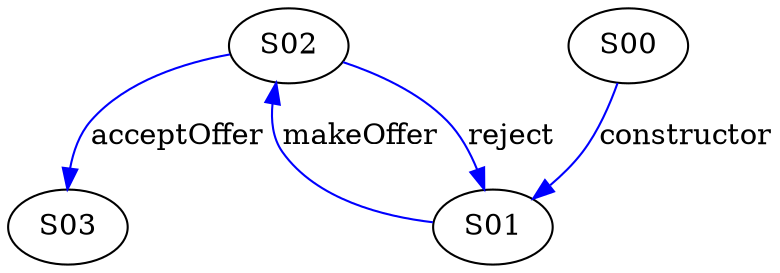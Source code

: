 digraph {

S02->S01 [label="reject", style="", color="blue"]
S00->S01 [label="constructor", style="", color="blue"]
S01->S02 [label="makeOffer", style="", color="blue"]
S02->S03 [label="acceptOffer", style="", color="blue"]
}